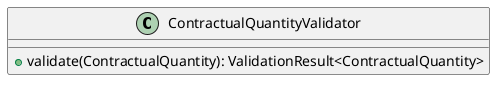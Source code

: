 @startuml

    class ContractualQuantityValidator [[ContractualQuantityValidator.html]] {
        +validate(ContractualQuantity): ValidationResult<ContractualQuantity>
    }

@enduml
